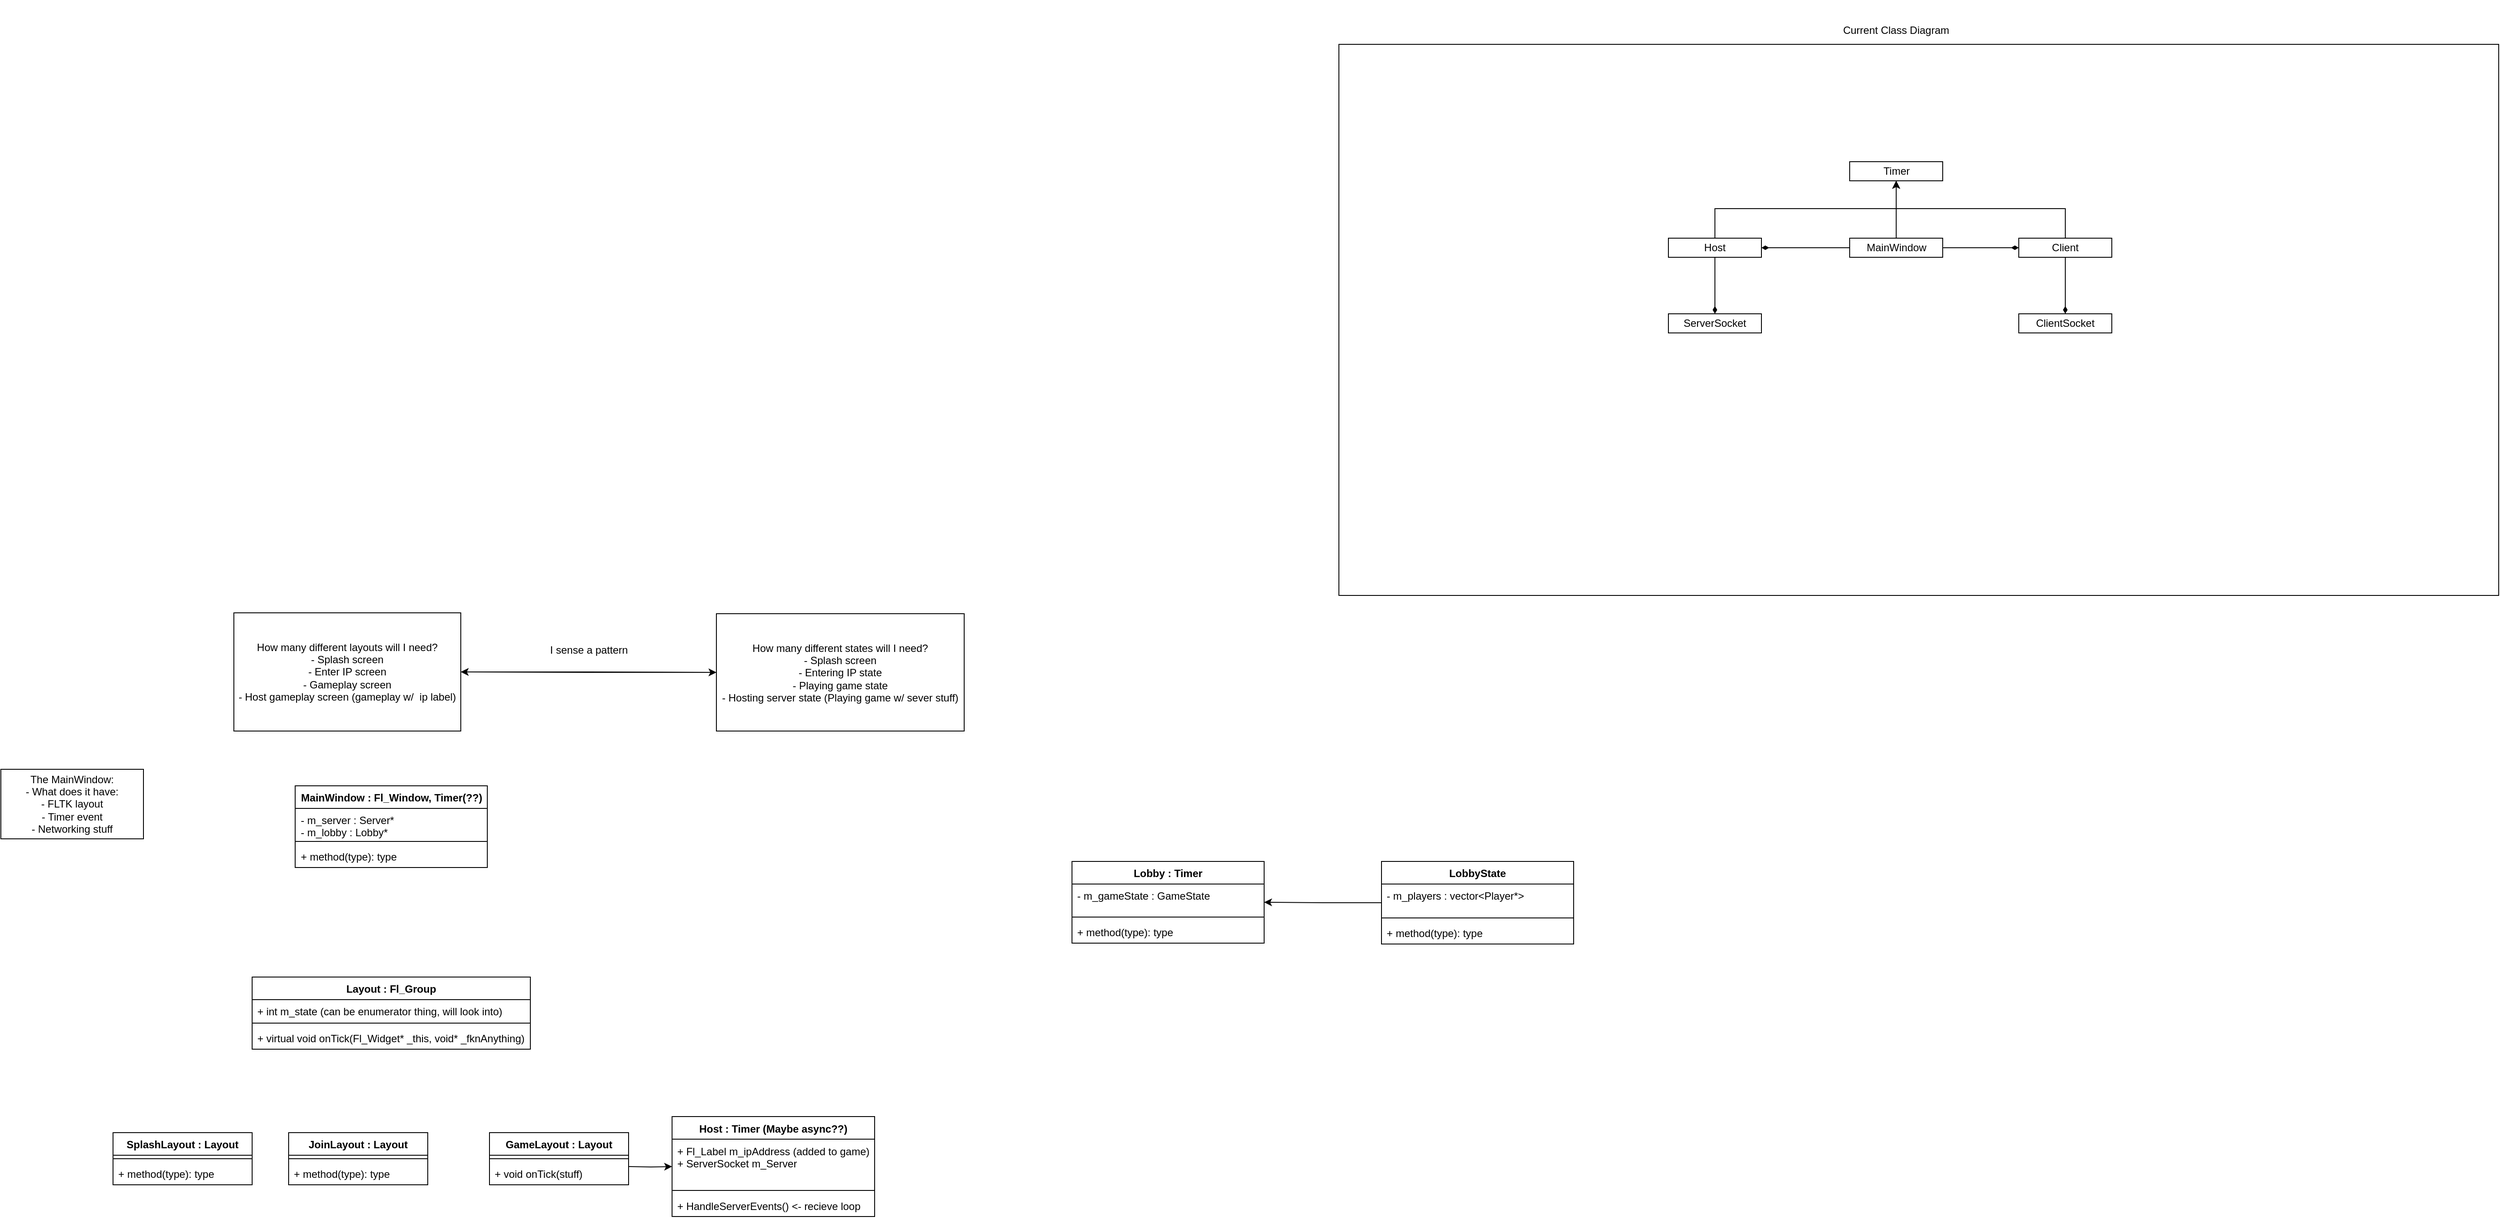 <mxfile version="24.7.17">
  <diagram name="Page-1" id="yq5wpH8UUtGG7YL4Iajt">
    <mxGraphModel dx="1366" dy="1604" grid="0" gridSize="10" guides="1" tooltips="1" connect="1" arrows="1" fold="1" page="0" pageScale="1" pageWidth="827" pageHeight="1169" math="0" shadow="0">
      <root>
        <mxCell id="0" />
        <mxCell id="1" parent="0" />
        <mxCell id="lRHqwcnJTcvbSiFpysJF-1" value="" style="rounded=0;whiteSpace=wrap;html=1;" vertex="1" parent="1">
          <mxGeometry x="1637" y="-717" width="1334" height="634" as="geometry" />
        </mxCell>
        <mxCell id="b8F4gOIEir1qatEB7NrS-1" value="The MainWindow:&lt;div&gt;- What does it have:&lt;/div&gt;&lt;div&gt;- FLTK layout&lt;/div&gt;&lt;div&gt;- Timer event&lt;/div&gt;&lt;div&gt;- Networking stuff&lt;/div&gt;" style="rounded=0;whiteSpace=wrap;html=1;" parent="1" vertex="1">
          <mxGeometry x="98" y="117" width="164" height="80" as="geometry" />
        </mxCell>
        <mxCell id="b8F4gOIEir1qatEB7NrS-6" value="Layout : Fl_Group" style="swimlane;fontStyle=1;align=center;verticalAlign=top;childLayout=stackLayout;horizontal=1;startSize=26;horizontalStack=0;resizeParent=1;resizeParentMax=0;resizeLast=0;collapsible=1;marginBottom=0;whiteSpace=wrap;html=1;" parent="1" vertex="1">
          <mxGeometry x="387" y="356" width="320" height="83" as="geometry" />
        </mxCell>
        <mxCell id="b8F4gOIEir1qatEB7NrS-7" value="+ int m_state (can be enumerator thing, will look into)" style="text;strokeColor=none;fillColor=none;align=left;verticalAlign=top;spacingLeft=4;spacingRight=4;overflow=hidden;rotatable=0;points=[[0,0.5],[1,0.5]];portConstraint=eastwest;whiteSpace=wrap;html=1;" parent="b8F4gOIEir1qatEB7NrS-6" vertex="1">
          <mxGeometry y="26" width="320" height="23" as="geometry" />
        </mxCell>
        <mxCell id="b8F4gOIEir1qatEB7NrS-8" value="" style="line;strokeWidth=1;fillColor=none;align=left;verticalAlign=middle;spacingTop=-1;spacingLeft=3;spacingRight=3;rotatable=0;labelPosition=right;points=[];portConstraint=eastwest;strokeColor=inherit;" parent="b8F4gOIEir1qatEB7NrS-6" vertex="1">
          <mxGeometry y="49" width="320" height="8" as="geometry" />
        </mxCell>
        <mxCell id="b8F4gOIEir1qatEB7NrS-9" value="+ virtual void onTick(Fl_Widget* _this, void* _fknAnything)" style="text;strokeColor=none;fillColor=none;align=left;verticalAlign=top;spacingLeft=4;spacingRight=4;overflow=hidden;rotatable=0;points=[[0,0.5],[1,0.5]];portConstraint=eastwest;whiteSpace=wrap;html=1;" parent="b8F4gOIEir1qatEB7NrS-6" vertex="1">
          <mxGeometry y="57" width="320" height="26" as="geometry" />
        </mxCell>
        <mxCell id="b8F4gOIEir1qatEB7NrS-13" style="edgeStyle=orthogonalEdgeStyle;rounded=0;orthogonalLoop=1;jettySize=auto;html=1;" parent="1" source="b8F4gOIEir1qatEB7NrS-10" target="b8F4gOIEir1qatEB7NrS-11" edge="1">
          <mxGeometry relative="1" as="geometry" />
        </mxCell>
        <mxCell id="b8F4gOIEir1qatEB7NrS-10" value="How many different layouts will I need?&lt;div&gt;- Splash screen&lt;/div&gt;&lt;div&gt;- Enter IP screen&lt;/div&gt;&lt;div&gt;- Gameplay screen&lt;/div&gt;&lt;div&gt;- Host gameplay screen (gameplay w/&amp;nbsp; ip label)&lt;/div&gt;" style="rounded=0;whiteSpace=wrap;html=1;" parent="1" vertex="1">
          <mxGeometry x="366" y="-63" width="261" height="136" as="geometry" />
        </mxCell>
        <mxCell id="b8F4gOIEir1qatEB7NrS-12" style="edgeStyle=orthogonalEdgeStyle;rounded=0;orthogonalLoop=1;jettySize=auto;html=1;" parent="1" source="b8F4gOIEir1qatEB7NrS-11" target="b8F4gOIEir1qatEB7NrS-10" edge="1">
          <mxGeometry relative="1" as="geometry" />
        </mxCell>
        <mxCell id="b8F4gOIEir1qatEB7NrS-11" value="How many different states will I need?&lt;div&gt;- Splash screen&lt;/div&gt;&lt;div&gt;- Entering IP state&lt;/div&gt;&lt;div&gt;- Playing game state&lt;/div&gt;&lt;div&gt;- Hosting server state (Playing game w/ sever stuff)&lt;/div&gt;" style="rounded=0;whiteSpace=wrap;html=1;" parent="1" vertex="1">
          <mxGeometry x="921" y="-62" width="285" height="135" as="geometry" />
        </mxCell>
        <mxCell id="b8F4gOIEir1qatEB7NrS-14" value="I sense a pattern" style="text;html=1;align=center;verticalAlign=middle;whiteSpace=wrap;rounded=0;" parent="1" vertex="1">
          <mxGeometry x="719" y="-43" width="111" height="46" as="geometry" />
        </mxCell>
        <mxCell id="b8F4gOIEir1qatEB7NrS-15" value="SplashLayout : Layout" style="swimlane;fontStyle=1;align=center;verticalAlign=top;childLayout=stackLayout;horizontal=1;startSize=26;horizontalStack=0;resizeParent=1;resizeParentMax=0;resizeLast=0;collapsible=1;marginBottom=0;whiteSpace=wrap;html=1;" parent="1" vertex="1">
          <mxGeometry x="227" y="535" width="160" height="60" as="geometry" />
        </mxCell>
        <mxCell id="b8F4gOIEir1qatEB7NrS-17" value="" style="line;strokeWidth=1;fillColor=none;align=left;verticalAlign=middle;spacingTop=-1;spacingLeft=3;spacingRight=3;rotatable=0;labelPosition=right;points=[];portConstraint=eastwest;strokeColor=inherit;" parent="b8F4gOIEir1qatEB7NrS-15" vertex="1">
          <mxGeometry y="26" width="160" height="8" as="geometry" />
        </mxCell>
        <mxCell id="b8F4gOIEir1qatEB7NrS-18" value="+ method(type): type" style="text;strokeColor=none;fillColor=none;align=left;verticalAlign=top;spacingLeft=4;spacingRight=4;overflow=hidden;rotatable=0;points=[[0,0.5],[1,0.5]];portConstraint=eastwest;whiteSpace=wrap;html=1;" parent="b8F4gOIEir1qatEB7NrS-15" vertex="1">
          <mxGeometry y="34" width="160" height="26" as="geometry" />
        </mxCell>
        <mxCell id="b8F4gOIEir1qatEB7NrS-19" value="JoinLayout : Layout" style="swimlane;fontStyle=1;align=center;verticalAlign=top;childLayout=stackLayout;horizontal=1;startSize=26;horizontalStack=0;resizeParent=1;resizeParentMax=0;resizeLast=0;collapsible=1;marginBottom=0;whiteSpace=wrap;html=1;" parent="1" vertex="1">
          <mxGeometry x="429" y="535" width="160" height="60" as="geometry" />
        </mxCell>
        <mxCell id="b8F4gOIEir1qatEB7NrS-21" value="" style="line;strokeWidth=1;fillColor=none;align=left;verticalAlign=middle;spacingTop=-1;spacingLeft=3;spacingRight=3;rotatable=0;labelPosition=right;points=[];portConstraint=eastwest;strokeColor=inherit;" parent="b8F4gOIEir1qatEB7NrS-19" vertex="1">
          <mxGeometry y="26" width="160" height="8" as="geometry" />
        </mxCell>
        <mxCell id="b8F4gOIEir1qatEB7NrS-22" value="+ method(type): type" style="text;strokeColor=none;fillColor=none;align=left;verticalAlign=top;spacingLeft=4;spacingRight=4;overflow=hidden;rotatable=0;points=[[0,0.5],[1,0.5]];portConstraint=eastwest;whiteSpace=wrap;html=1;" parent="b8F4gOIEir1qatEB7NrS-19" vertex="1">
          <mxGeometry y="34" width="160" height="26" as="geometry" />
        </mxCell>
        <mxCell id="b8F4gOIEir1qatEB7NrS-23" value="GameLayout : Layout" style="swimlane;fontStyle=1;align=center;verticalAlign=top;childLayout=stackLayout;horizontal=1;startSize=26;horizontalStack=0;resizeParent=1;resizeParentMax=0;resizeLast=0;collapsible=1;marginBottom=0;whiteSpace=wrap;html=1;" parent="1" vertex="1">
          <mxGeometry x="660" y="535" width="160" height="60" as="geometry" />
        </mxCell>
        <mxCell id="b8F4gOIEir1qatEB7NrS-25" value="" style="line;strokeWidth=1;fillColor=none;align=left;verticalAlign=middle;spacingTop=-1;spacingLeft=3;spacingRight=3;rotatable=0;labelPosition=right;points=[];portConstraint=eastwest;strokeColor=inherit;" parent="b8F4gOIEir1qatEB7NrS-23" vertex="1">
          <mxGeometry y="26" width="160" height="8" as="geometry" />
        </mxCell>
        <mxCell id="b8F4gOIEir1qatEB7NrS-26" value="+ void onTick(stuff)" style="text;strokeColor=none;fillColor=none;align=left;verticalAlign=top;spacingLeft=4;spacingRight=4;overflow=hidden;rotatable=0;points=[[0,0.5],[1,0.5]];portConstraint=eastwest;whiteSpace=wrap;html=1;" parent="b8F4gOIEir1qatEB7NrS-23" vertex="1">
          <mxGeometry y="34" width="160" height="26" as="geometry" />
        </mxCell>
        <mxCell id="b8F4gOIEir1qatEB7NrS-30" value="Host : Timer (Maybe async??)" style="swimlane;fontStyle=1;align=center;verticalAlign=top;childLayout=stackLayout;horizontal=1;startSize=26;horizontalStack=0;resizeParent=1;resizeParentMax=0;resizeLast=0;collapsible=1;marginBottom=0;whiteSpace=wrap;html=1;" parent="1" vertex="1">
          <mxGeometry x="870" y="516.5" width="233" height="115" as="geometry" />
        </mxCell>
        <mxCell id="b8F4gOIEir1qatEB7NrS-31" value="+ Fl_Label m_ipAddress (added to game)&lt;div&gt;+ ServerSocket m_Server&lt;/div&gt;" style="text;strokeColor=none;fillColor=none;align=left;verticalAlign=top;spacingLeft=4;spacingRight=4;overflow=hidden;rotatable=0;points=[[0,0.5],[1,0.5]];portConstraint=eastwest;whiteSpace=wrap;html=1;" parent="b8F4gOIEir1qatEB7NrS-30" vertex="1">
          <mxGeometry y="26" width="233" height="55" as="geometry" />
        </mxCell>
        <mxCell id="b8F4gOIEir1qatEB7NrS-32" value="" style="line;strokeWidth=1;fillColor=none;align=left;verticalAlign=middle;spacingTop=-1;spacingLeft=3;spacingRight=3;rotatable=0;labelPosition=right;points=[];portConstraint=eastwest;strokeColor=inherit;" parent="b8F4gOIEir1qatEB7NrS-30" vertex="1">
          <mxGeometry y="81" width="233" height="8" as="geometry" />
        </mxCell>
        <mxCell id="b8F4gOIEir1qatEB7NrS-33" value="+ HandleServerEvents() &amp;lt;- recieve loop" style="text;strokeColor=none;fillColor=none;align=left;verticalAlign=top;spacingLeft=4;spacingRight=4;overflow=hidden;rotatable=0;points=[[0,0.5],[1,0.5]];portConstraint=eastwest;whiteSpace=wrap;html=1;" parent="b8F4gOIEir1qatEB7NrS-30" vertex="1">
          <mxGeometry y="89" width="233" height="26" as="geometry" />
        </mxCell>
        <mxCell id="b8F4gOIEir1qatEB7NrS-28" style="edgeStyle=orthogonalEdgeStyle;rounded=0;orthogonalLoop=1;jettySize=auto;html=1;" parent="1" target="b8F4gOIEir1qatEB7NrS-30" edge="1">
          <mxGeometry relative="1" as="geometry">
            <mxPoint x="882" y="574" as="targetPoint" />
            <mxPoint x="820" y="574" as="sourcePoint" />
          </mxGeometry>
        </mxCell>
        <mxCell id="b8F4gOIEir1qatEB7NrS-34" value="MainWindow : Fl_Window, Timer(??)" style="swimlane;fontStyle=1;align=center;verticalAlign=top;childLayout=stackLayout;horizontal=1;startSize=26;horizontalStack=0;resizeParent=1;resizeParentMax=0;resizeLast=0;collapsible=1;marginBottom=0;whiteSpace=wrap;html=1;" parent="1" vertex="1">
          <mxGeometry x="436.5" y="136" width="221" height="94" as="geometry" />
        </mxCell>
        <mxCell id="b8F4gOIEir1qatEB7NrS-35" value="- m_server : Server*&lt;div&gt;- m_lobby : Lobby*&lt;/div&gt;" style="text;strokeColor=none;fillColor=none;align=left;verticalAlign=top;spacingLeft=4;spacingRight=4;overflow=hidden;rotatable=0;points=[[0,0.5],[1,0.5]];portConstraint=eastwest;whiteSpace=wrap;html=1;" parent="b8F4gOIEir1qatEB7NrS-34" vertex="1">
          <mxGeometry y="26" width="221" height="34" as="geometry" />
        </mxCell>
        <mxCell id="b8F4gOIEir1qatEB7NrS-36" value="" style="line;strokeWidth=1;fillColor=none;align=left;verticalAlign=middle;spacingTop=-1;spacingLeft=3;spacingRight=3;rotatable=0;labelPosition=right;points=[];portConstraint=eastwest;strokeColor=inherit;" parent="b8F4gOIEir1qatEB7NrS-34" vertex="1">
          <mxGeometry y="60" width="221" height="8" as="geometry" />
        </mxCell>
        <mxCell id="b8F4gOIEir1qatEB7NrS-37" value="+ method(type): type" style="text;strokeColor=none;fillColor=none;align=left;verticalAlign=top;spacingLeft=4;spacingRight=4;overflow=hidden;rotatable=0;points=[[0,0.5],[1,0.5]];portConstraint=eastwest;whiteSpace=wrap;html=1;" parent="b8F4gOIEir1qatEB7NrS-34" vertex="1">
          <mxGeometry y="68" width="221" height="26" as="geometry" />
        </mxCell>
        <mxCell id="So9zJtDKjH54RjWFnLq3-1" value="Lobby : Timer" style="swimlane;fontStyle=1;align=center;verticalAlign=top;childLayout=stackLayout;horizontal=1;startSize=26;horizontalStack=0;resizeParent=1;resizeParentMax=0;resizeLast=0;collapsible=1;marginBottom=0;whiteSpace=wrap;html=1;" parent="1" vertex="1">
          <mxGeometry x="1330" y="223" width="221" height="94" as="geometry" />
        </mxCell>
        <mxCell id="So9zJtDKjH54RjWFnLq3-2" value="- m_gameState : GameState" style="text;strokeColor=none;fillColor=none;align=left;verticalAlign=top;spacingLeft=4;spacingRight=4;overflow=hidden;rotatable=0;points=[[0,0.5],[1,0.5]];portConstraint=eastwest;whiteSpace=wrap;html=1;" parent="So9zJtDKjH54RjWFnLq3-1" vertex="1">
          <mxGeometry y="26" width="221" height="34" as="geometry" />
        </mxCell>
        <mxCell id="So9zJtDKjH54RjWFnLq3-3" value="" style="line;strokeWidth=1;fillColor=none;align=left;verticalAlign=middle;spacingTop=-1;spacingLeft=3;spacingRight=3;rotatable=0;labelPosition=right;points=[];portConstraint=eastwest;strokeColor=inherit;" parent="So9zJtDKjH54RjWFnLq3-1" vertex="1">
          <mxGeometry y="60" width="221" height="8" as="geometry" />
        </mxCell>
        <mxCell id="So9zJtDKjH54RjWFnLq3-4" value="+ method(type): type" style="text;strokeColor=none;fillColor=none;align=left;verticalAlign=top;spacingLeft=4;spacingRight=4;overflow=hidden;rotatable=0;points=[[0,0.5],[1,0.5]];portConstraint=eastwest;whiteSpace=wrap;html=1;" parent="So9zJtDKjH54RjWFnLq3-1" vertex="1">
          <mxGeometry y="68" width="221" height="26" as="geometry" />
        </mxCell>
        <mxCell id="So9zJtDKjH54RjWFnLq3-9" style="edgeStyle=orthogonalEdgeStyle;rounded=0;orthogonalLoop=1;jettySize=auto;html=1;" parent="1" source="So9zJtDKjH54RjWFnLq3-5" target="So9zJtDKjH54RjWFnLq3-1" edge="1">
          <mxGeometry relative="1" as="geometry" />
        </mxCell>
        <mxCell id="So9zJtDKjH54RjWFnLq3-5" value="LobbyState" style="swimlane;fontStyle=1;align=center;verticalAlign=top;childLayout=stackLayout;horizontal=1;startSize=26;horizontalStack=0;resizeParent=1;resizeParentMax=0;resizeLast=0;collapsible=1;marginBottom=0;whiteSpace=wrap;html=1;" parent="1" vertex="1">
          <mxGeometry x="1686" y="223" width="221" height="95" as="geometry" />
        </mxCell>
        <mxCell id="So9zJtDKjH54RjWFnLq3-6" value="- m_players : vector&amp;lt;Player*&amp;gt;" style="text;strokeColor=none;fillColor=none;align=left;verticalAlign=top;spacingLeft=4;spacingRight=4;overflow=hidden;rotatable=0;points=[[0,0.5],[1,0.5]];portConstraint=eastwest;whiteSpace=wrap;html=1;" parent="So9zJtDKjH54RjWFnLq3-5" vertex="1">
          <mxGeometry y="26" width="221" height="35" as="geometry" />
        </mxCell>
        <mxCell id="So9zJtDKjH54RjWFnLq3-7" value="" style="line;strokeWidth=1;fillColor=none;align=left;verticalAlign=middle;spacingTop=-1;spacingLeft=3;spacingRight=3;rotatable=0;labelPosition=right;points=[];portConstraint=eastwest;strokeColor=inherit;" parent="So9zJtDKjH54RjWFnLq3-5" vertex="1">
          <mxGeometry y="61" width="221" height="8" as="geometry" />
        </mxCell>
        <mxCell id="So9zJtDKjH54RjWFnLq3-8" value="+ method(type): type" style="text;strokeColor=none;fillColor=none;align=left;verticalAlign=top;spacingLeft=4;spacingRight=4;overflow=hidden;rotatable=0;points=[[0,0.5],[1,0.5]];portConstraint=eastwest;whiteSpace=wrap;html=1;" parent="So9zJtDKjH54RjWFnLq3-5" vertex="1">
          <mxGeometry y="69" width="221" height="26" as="geometry" />
        </mxCell>
        <mxCell id="lRHqwcnJTcvbSiFpysJF-2" value="Current Class Diagram" style="text;html=1;align=center;verticalAlign=middle;whiteSpace=wrap;rounded=0;" vertex="1" parent="1">
          <mxGeometry x="2109" y="-768" width="338" height="69" as="geometry" />
        </mxCell>
        <mxCell id="lRHqwcnJTcvbSiFpysJF-5" style="edgeStyle=orthogonalEdgeStyle;rounded=0;orthogonalLoop=1;jettySize=auto;html=1;" edge="1" parent="1" source="lRHqwcnJTcvbSiFpysJF-3" target="lRHqwcnJTcvbSiFpysJF-4">
          <mxGeometry relative="1" as="geometry" />
        </mxCell>
        <mxCell id="lRHqwcnJTcvbSiFpysJF-11" style="edgeStyle=orthogonalEdgeStyle;rounded=0;orthogonalLoop=1;jettySize=auto;html=1;endArrow=diamondThin;endFill=1;" edge="1" parent="1" source="lRHqwcnJTcvbSiFpysJF-3" target="lRHqwcnJTcvbSiFpysJF-6">
          <mxGeometry relative="1" as="geometry" />
        </mxCell>
        <mxCell id="lRHqwcnJTcvbSiFpysJF-12" style="edgeStyle=orthogonalEdgeStyle;rounded=0;orthogonalLoop=1;jettySize=auto;html=1;endArrow=diamondThin;endFill=1;" edge="1" parent="1" source="lRHqwcnJTcvbSiFpysJF-3" target="lRHqwcnJTcvbSiFpysJF-7">
          <mxGeometry relative="1" as="geometry" />
        </mxCell>
        <mxCell id="lRHqwcnJTcvbSiFpysJF-3" value="MainWindow" style="rounded=0;whiteSpace=wrap;html=1;" vertex="1" parent="1">
          <mxGeometry x="2224.5" y="-494" width="107" height="22" as="geometry" />
        </mxCell>
        <mxCell id="lRHqwcnJTcvbSiFpysJF-4" value="Timer" style="rounded=0;whiteSpace=wrap;html=1;" vertex="1" parent="1">
          <mxGeometry x="2224.5" y="-582" width="107" height="22" as="geometry" />
        </mxCell>
        <mxCell id="lRHqwcnJTcvbSiFpysJF-9" style="edgeStyle=orthogonalEdgeStyle;rounded=0;orthogonalLoop=1;jettySize=auto;html=1;" edge="1" parent="1" source="lRHqwcnJTcvbSiFpysJF-6" target="lRHqwcnJTcvbSiFpysJF-4">
          <mxGeometry relative="1" as="geometry">
            <Array as="points">
              <mxPoint x="2070" y="-528" />
              <mxPoint x="2278" y="-528" />
            </Array>
          </mxGeometry>
        </mxCell>
        <mxCell id="lRHqwcnJTcvbSiFpysJF-13" style="edgeStyle=orthogonalEdgeStyle;rounded=0;orthogonalLoop=1;jettySize=auto;html=1;endArrow=diamondThin;endFill=1;" edge="1" parent="1" source="lRHqwcnJTcvbSiFpysJF-6" target="lRHqwcnJTcvbSiFpysJF-10">
          <mxGeometry relative="1" as="geometry" />
        </mxCell>
        <mxCell id="lRHqwcnJTcvbSiFpysJF-6" value="Host" style="rounded=0;whiteSpace=wrap;html=1;" vertex="1" parent="1">
          <mxGeometry x="2016" y="-494" width="107" height="22" as="geometry" />
        </mxCell>
        <mxCell id="lRHqwcnJTcvbSiFpysJF-8" style="edgeStyle=orthogonalEdgeStyle;rounded=0;orthogonalLoop=1;jettySize=auto;html=1;" edge="1" parent="1" source="lRHqwcnJTcvbSiFpysJF-7" target="lRHqwcnJTcvbSiFpysJF-4">
          <mxGeometry relative="1" as="geometry">
            <Array as="points">
              <mxPoint x="2472" y="-528" />
              <mxPoint x="2278" y="-528" />
            </Array>
          </mxGeometry>
        </mxCell>
        <mxCell id="lRHqwcnJTcvbSiFpysJF-15" style="edgeStyle=orthogonalEdgeStyle;rounded=0;orthogonalLoop=1;jettySize=auto;html=1;endArrow=diamondThin;endFill=1;" edge="1" parent="1" source="lRHqwcnJTcvbSiFpysJF-7" target="lRHqwcnJTcvbSiFpysJF-14">
          <mxGeometry relative="1" as="geometry" />
        </mxCell>
        <mxCell id="lRHqwcnJTcvbSiFpysJF-7" value="Client" style="rounded=0;whiteSpace=wrap;html=1;" vertex="1" parent="1">
          <mxGeometry x="2419" y="-494" width="107" height="22" as="geometry" />
        </mxCell>
        <mxCell id="lRHqwcnJTcvbSiFpysJF-10" value="ServerSocket" style="rounded=0;whiteSpace=wrap;html=1;" vertex="1" parent="1">
          <mxGeometry x="2016" y="-407" width="107" height="22" as="geometry" />
        </mxCell>
        <mxCell id="lRHqwcnJTcvbSiFpysJF-14" value="ClientSocket" style="rounded=0;whiteSpace=wrap;html=1;" vertex="1" parent="1">
          <mxGeometry x="2419" y="-407" width="107" height="22" as="geometry" />
        </mxCell>
      </root>
    </mxGraphModel>
  </diagram>
</mxfile>

